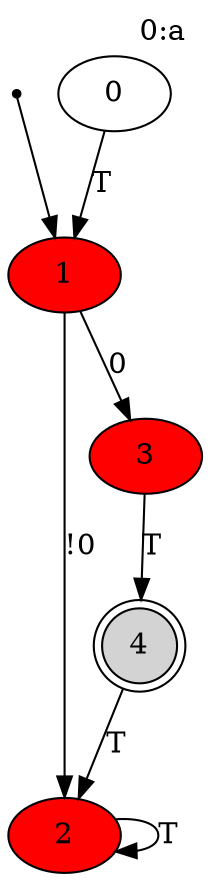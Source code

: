 digraph g {
  init  [shape=point,comment=""]
  0  [comment=""]
  1  [style=filled,fillcolor=red,comment=""]
  2  [style=filled,fillcolor=red,comment=""]
  3  [style=filled,fillcolor=red,comment=""]
  4  [shape=doublecircle,style=filled,fillcolor=lightgrey,comment=""]
  0 -> 1 [label="T"]
  1 -> 2 [label="!0"]
  1 -> 3 [label="0"]
  2 -> 2 [label="T"]
  3 -> 4 [label="T"]
  4 -> 2 [label="T"]
  init -> 1
label = "0:a\n"
labelloc = t
labeljust = r
}

